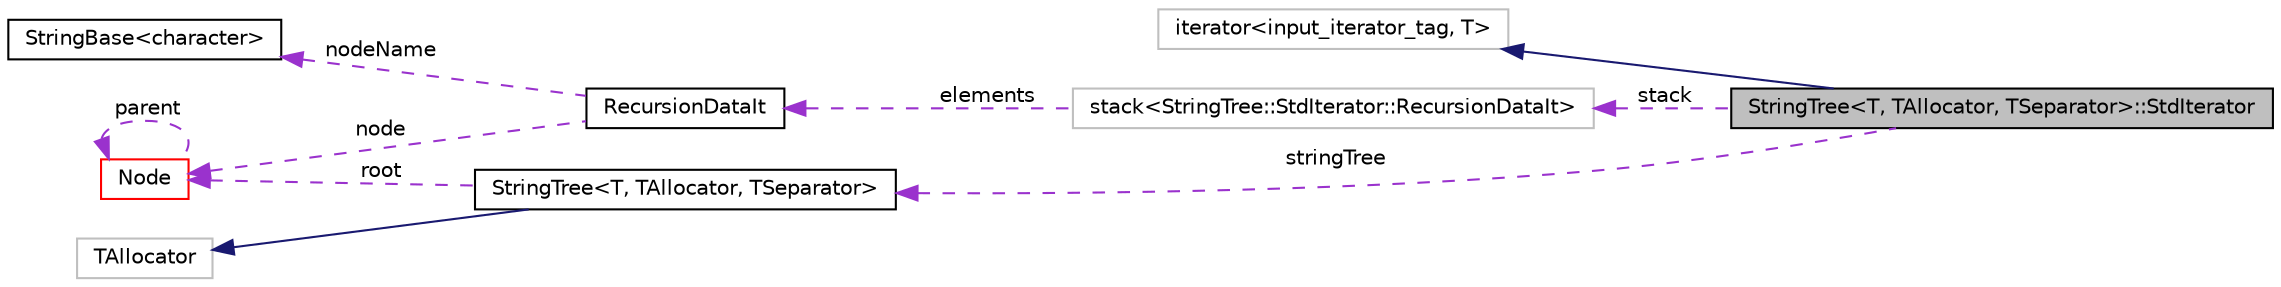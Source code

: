 digraph "StringTree&lt;T, TAllocator, TSeparator&gt;::StdIterator"
{
  edge [fontname="Helvetica",fontsize="10",labelfontname="Helvetica",labelfontsize="10"];
  node [fontname="Helvetica",fontsize="10",shape=record];
  rankdir="LR";
  Node2 [label="StringTree\<T, TAllocator, TSeparator\>::StdIterator",height=0.2,width=0.4,color="black", fillcolor="grey75", style="filled", fontcolor="black"];
  Node3 [label="iterator\<input_iterator_tag, T\>",height=0.2,width=0.4,color="grey75", fillcolor="white", style="filled"];
  Node4 [label="stack\<StringTree::StdIterator::RecursionDataIt\>",height=0.2,width=0.4,color="grey75", fillcolor="white", style="filled"];
  Node9 [label="StringTree\<T, TAllocator, TSeparator\>",height=0.2,width=0.4,color="black", fillcolor="white", style="filled",URL="$classaworx_1_1lib_1_1util_1_1StringTree.html"];
  Node6 [label="StringBase\<character\>",height=0.2,width=0.4,color="black", fillcolor="white", style="filled",URL="$classaworx_1_1lib_1_1strings_1_1StringBase.html"];
  Node3 -> Node2 [dir="back",color="midnightblue",fontsize="10",style="solid",fontname="Helvetica"];
  Node4 -> Node2 [dir="back",color="darkorchid3",fontsize="10",style="dashed",label=" stack" ,fontname="Helvetica"];
  Node5 -> Node4 [dir="back",color="darkorchid3",fontsize="10",style="dashed",label=" elements" ,fontname="Helvetica"];
  Node6 -> Node5 [dir="back",color="darkorchid3",fontsize="10",style="dashed",label=" nodeName" ,fontname="Helvetica"];
  Node7 -> Node5 [dir="back",color="darkorchid3",fontsize="10",style="dashed",label=" node" ,fontname="Helvetica"];
  Node7 -> Node7 [dir="back",color="darkorchid3",fontsize="10",style="dashed",label=" parent" ,fontname="Helvetica"];
  Node7 -> Node9 [dir="back",color="darkorchid3",fontsize="10",style="dashed",label=" root" ,fontname="Helvetica"];
  Node9 -> Node2 [dir="back",color="darkorchid3",fontsize="10",style="dashed",label=" stringTree" ,fontname="Helvetica"];
  Node10 -> Node9 [dir="back",color="midnightblue",fontsize="10",style="solid",fontname="Helvetica"];
  Node5 [label="RecursionDataIt",height=0.2,width=0.4,color="black", fillcolor="white", style="filled",URL="$structaworx_1_1lib_1_1util_1_1StringTree_1_1StdIterator_1_1RecursionDataIt.html",tooltip="Simple pair of a node pointer and its current child. "];
  Node7 [label="Node",height=0.2,width=0.4,color="red", fillcolor="white", style="filled",URL="$classaworx_1_1lib_1_1util_1_1StringTree_1_1Node.html"];
  Node10 [label="TAllocator",height=0.2,width=0.4,color="grey75", fillcolor="white", style="filled"];
}


